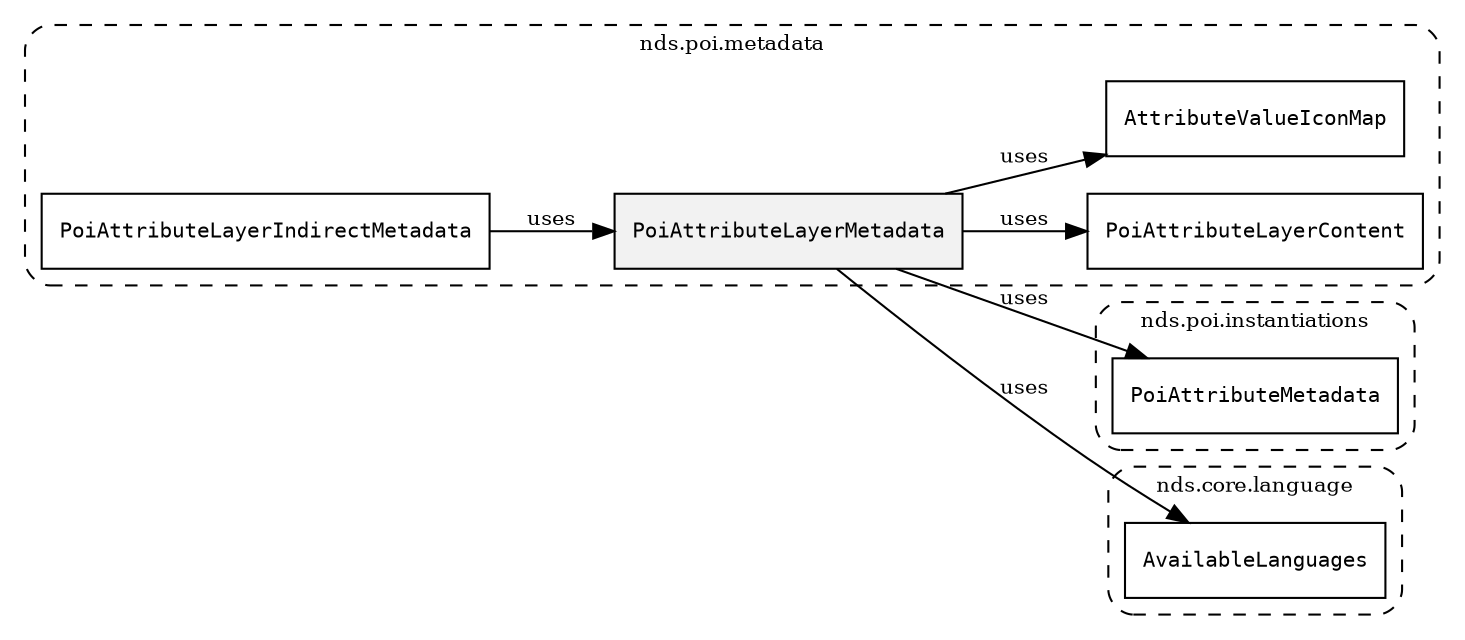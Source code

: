 /**
 * This dot file creates symbol collaboration diagram for PoiAttributeLayerMetadata.
 */
digraph ZSERIO
{
    node [shape=box, fontsize=10];
    rankdir="LR";
    fontsize=10;
    tooltip="PoiAttributeLayerMetadata collaboration diagram";

    subgraph "cluster_nds.poi.metadata"
    {
        style="dashed, rounded";
        label="nds.poi.metadata";
        tooltip="Package nds.poi.metadata";
        href="../../../content/packages/nds.poi.metadata.html#Package-nds-poi-metadata";
        target="_parent";

        "PoiAttributeLayerMetadata" [style="filled", fillcolor="#0000000D", target="_parent", label=<<font face="monospace"><table align="center" border="0" cellspacing="0" cellpadding="0"><tr><td href="../../../content/packages/nds.poi.metadata.html#Structure-PoiAttributeLayerMetadata" title="Structure defined in nds.poi.metadata">PoiAttributeLayerMetadata</td></tr></table></font>>];
        "PoiAttributeLayerContent" [target="_parent", label=<<font face="monospace"><table align="center" border="0" cellspacing="0" cellpadding="0"><tr><td href="../../../content/packages/nds.poi.metadata.html#Bitmask-PoiAttributeLayerContent" title="Bitmask defined in nds.poi.metadata">PoiAttributeLayerContent</td></tr></table></font>>];
        "AttributeValueIconMap" [target="_parent", label=<<font face="monospace"><table align="center" border="0" cellspacing="0" cellpadding="0"><tr><td href="../../../content/packages/nds.poi.metadata.html#Structure-AttributeValueIconMap" title="Structure defined in nds.poi.metadata">AttributeValueIconMap</td></tr></table></font>>];
        "PoiAttributeLayerIndirectMetadata" [target="_parent", label=<<font face="monospace"><table align="center" border="0" cellspacing="0" cellpadding="0"><tr><td href="../../../content/packages/nds.poi.metadata.html#Subtype-PoiAttributeLayerIndirectMetadata" title="Subtype defined in nds.poi.metadata">PoiAttributeLayerIndirectMetadata</td></tr></table></font>>];
    }

    subgraph "cluster_nds.poi.instantiations"
    {
        style="dashed, rounded";
        label="nds.poi.instantiations";
        tooltip="Package nds.poi.instantiations";
        href="../../../content/packages/nds.poi.instantiations.html#Package-nds-poi-instantiations";
        target="_parent";

        "PoiAttributeMetadata" [target="_parent", label=<<font face="monospace"><table align="center" border="0" cellspacing="0" cellpadding="0"><tr><td href="../../../content/packages/nds.poi.instantiations.html#InstantiateType-PoiAttributeMetadata" title="InstantiateType defined in nds.poi.instantiations">PoiAttributeMetadata</td></tr></table></font>>];
    }

    subgraph "cluster_nds.core.language"
    {
        style="dashed, rounded";
        label="nds.core.language";
        tooltip="Package nds.core.language";
        href="../../../content/packages/nds.core.language.html#Package-nds-core-language";
        target="_parent";

        "AvailableLanguages" [target="_parent", label=<<font face="monospace"><table align="center" border="0" cellspacing="0" cellpadding="0"><tr><td href="../../../content/packages/nds.core.language.html#Structure-AvailableLanguages" title="Structure defined in nds.core.language">AvailableLanguages</td></tr></table></font>>];
    }

    "PoiAttributeLayerMetadata" -> "PoiAttributeLayerContent" [label="uses", fontsize=10];
    "PoiAttributeLayerMetadata" -> "AttributeValueIconMap" [label="uses", fontsize=10];
    "PoiAttributeLayerMetadata" -> "PoiAttributeMetadata" [label="uses", fontsize=10];
    "PoiAttributeLayerMetadata" -> "AvailableLanguages" [label="uses", fontsize=10];
    "PoiAttributeLayerIndirectMetadata" -> "PoiAttributeLayerMetadata" [label="uses", fontsize=10];
}
